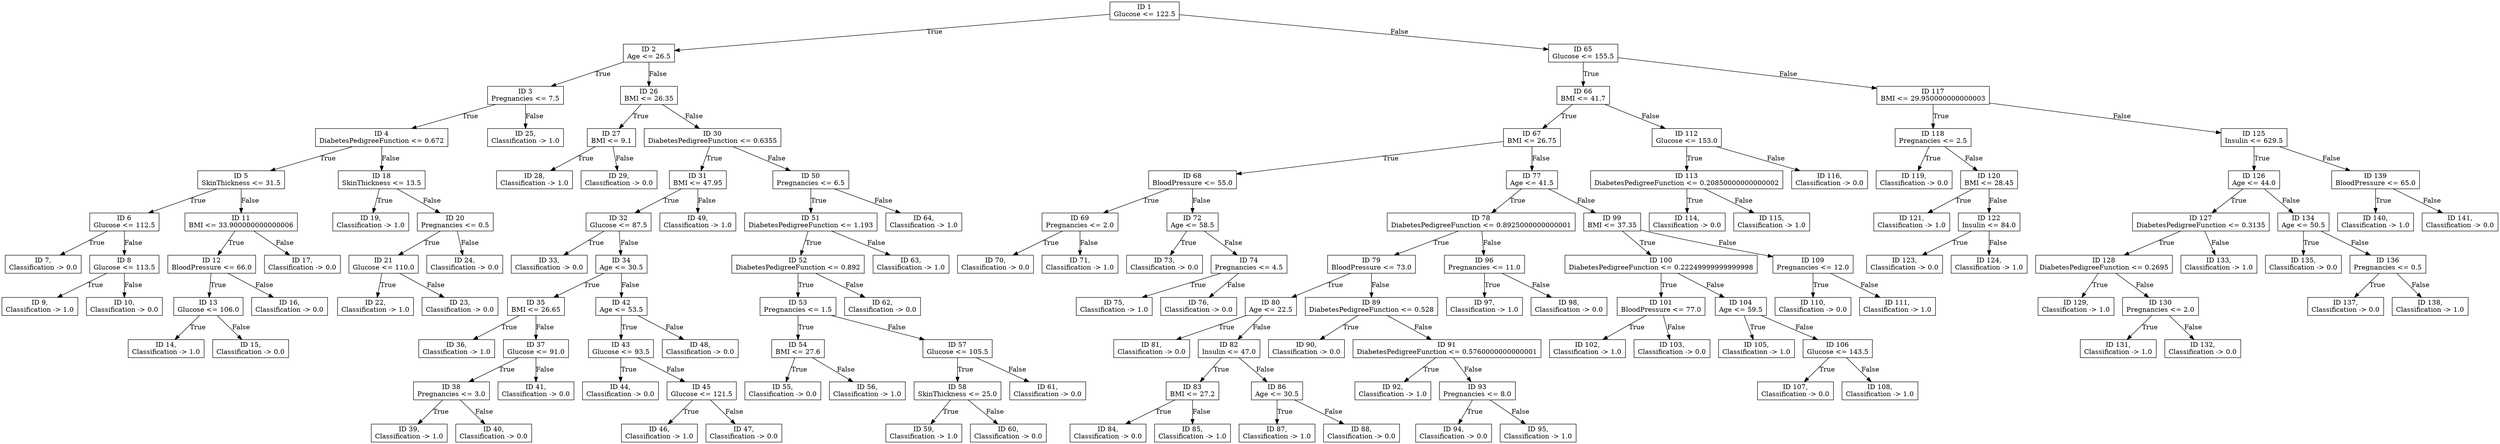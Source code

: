 digraph "Decision Tree" {
	node [shape=rectangle]
	"ID 1
Glucose <= 122.5
" -> "ID 2
Age <= 26.5
" [label=True]
	"ID 1
Glucose <= 122.5
" -> "ID 65
Glucose <= 155.5
" [label=False]
	"ID 2
Age <= 26.5
" -> "ID 3
Pregnancies <= 7.5
" [label=True]
	"ID 2
Age <= 26.5
" -> "ID 26
BMI <= 26.35
" [label=False]
	"ID 65
Glucose <= 155.5
" -> "ID 66
BMI <= 41.7
" [label=True]
	"ID 65
Glucose <= 155.5
" -> "ID 117
BMI <= 29.950000000000003
" [label=False]
	"ID 3
Pregnancies <= 7.5
" -> "ID 4
DiabetesPedigreeFunction <= 0.672
" [label=True]
	"ID 3
Pregnancies <= 7.5
" -> "ID 25,
Classification -> 1.0
" [label=False]
	"ID 26
BMI <= 26.35
" -> "ID 27
BMI <= 9.1
" [label=True]
	"ID 26
BMI <= 26.35
" -> "ID 30
DiabetesPedigreeFunction <= 0.6355
" [label=False]
	"ID 66
BMI <= 41.7
" -> "ID 67
BMI <= 26.75
" [label=True]
	"ID 66
BMI <= 41.7
" -> "ID 112
Glucose <= 153.0
" [label=False]
	"ID 117
BMI <= 29.950000000000003
" -> "ID 118
Pregnancies <= 2.5
" [label=True]
	"ID 117
BMI <= 29.950000000000003
" -> "ID 125
Insulin <= 629.5
" [label=False]
	"ID 4
DiabetesPedigreeFunction <= 0.672
" -> "ID 5
SkinThickness <= 31.5
" [label=True]
	"ID 4
DiabetesPedigreeFunction <= 0.672
" -> "ID 18
SkinThickness <= 13.5
" [label=False]
	"ID 27
BMI <= 9.1
" -> "ID 28,
Classification -> 1.0
" [label=True]
	"ID 27
BMI <= 9.1
" -> "ID 29,
Classification -> 0.0
" [label=False]
	"ID 30
DiabetesPedigreeFunction <= 0.6355
" -> "ID 31
BMI <= 47.95
" [label=True]
	"ID 30
DiabetesPedigreeFunction <= 0.6355
" -> "ID 50
Pregnancies <= 6.5
" [label=False]
	"ID 67
BMI <= 26.75
" -> "ID 68
BloodPressure <= 55.0
" [label=True]
	"ID 67
BMI <= 26.75
" -> "ID 77
Age <= 41.5
" [label=False]
	"ID 112
Glucose <= 153.0
" -> "ID 113
DiabetesPedigreeFunction <= 0.20850000000000002
" [label=True]
	"ID 112
Glucose <= 153.0
" -> "ID 116,
Classification -> 0.0
" [label=False]
	"ID 118
Pregnancies <= 2.5
" -> "ID 119,
Classification -> 0.0
" [label=True]
	"ID 118
Pregnancies <= 2.5
" -> "ID 120
BMI <= 28.45
" [label=False]
	"ID 125
Insulin <= 629.5
" -> "ID 126
Age <= 44.0
" [label=True]
	"ID 125
Insulin <= 629.5
" -> "ID 139
BloodPressure <= 65.0
" [label=False]
	"ID 5
SkinThickness <= 31.5
" -> "ID 6
Glucose <= 112.5
" [label=True]
	"ID 5
SkinThickness <= 31.5
" -> "ID 11
BMI <= 33.900000000000006
" [label=False]
	"ID 18
SkinThickness <= 13.5
" -> "ID 19,
Classification -> 1.0
" [label=True]
	"ID 18
SkinThickness <= 13.5
" -> "ID 20
Pregnancies <= 0.5
" [label=False]
	"ID 31
BMI <= 47.95
" -> "ID 32
Glucose <= 87.5
" [label=True]
	"ID 31
BMI <= 47.95
" -> "ID 49,
Classification -> 1.0
" [label=False]
	"ID 50
Pregnancies <= 6.5
" -> "ID 51
DiabetesPedigreeFunction <= 1.193
" [label=True]
	"ID 50
Pregnancies <= 6.5
" -> "ID 64,
Classification -> 1.0
" [label=False]
	"ID 68
BloodPressure <= 55.0
" -> "ID 69
Pregnancies <= 2.0
" [label=True]
	"ID 68
BloodPressure <= 55.0
" -> "ID 72
Age <= 58.5
" [label=False]
	"ID 77
Age <= 41.5
" -> "ID 78
DiabetesPedigreeFunction <= 0.8925000000000001
" [label=True]
	"ID 77
Age <= 41.5
" -> "ID 99
BMI <= 37.35
" [label=False]
	"ID 113
DiabetesPedigreeFunction <= 0.20850000000000002
" -> "ID 114,
Classification -> 0.0
" [label=True]
	"ID 113
DiabetesPedigreeFunction <= 0.20850000000000002
" -> "ID 115,
Classification -> 1.0
" [label=False]
	"ID 120
BMI <= 28.45
" -> "ID 121,
Classification -> 1.0
" [label=True]
	"ID 120
BMI <= 28.45
" -> "ID 122
Insulin <= 84.0
" [label=False]
	"ID 126
Age <= 44.0
" -> "ID 127
DiabetesPedigreeFunction <= 0.3135
" [label=True]
	"ID 126
Age <= 44.0
" -> "ID 134
Age <= 50.5
" [label=False]
	"ID 139
BloodPressure <= 65.0
" -> "ID 140,
Classification -> 1.0
" [label=True]
	"ID 139
BloodPressure <= 65.0
" -> "ID 141,
Classification -> 0.0
" [label=False]
	"ID 6
Glucose <= 112.5
" -> "ID 7,
Classification -> 0.0
" [label=True]
	"ID 6
Glucose <= 112.5
" -> "ID 8
Glucose <= 113.5
" [label=False]
	"ID 11
BMI <= 33.900000000000006
" -> "ID 12
BloodPressure <= 66.0
" [label=True]
	"ID 11
BMI <= 33.900000000000006
" -> "ID 17,
Classification -> 0.0
" [label=False]
	"ID 20
Pregnancies <= 0.5
" -> "ID 21
Glucose <= 110.0
" [label=True]
	"ID 20
Pregnancies <= 0.5
" -> "ID 24,
Classification -> 0.0
" [label=False]
	"ID 32
Glucose <= 87.5
" -> "ID 33,
Classification -> 0.0
" [label=True]
	"ID 32
Glucose <= 87.5
" -> "ID 34
Age <= 30.5
" [label=False]
	"ID 51
DiabetesPedigreeFunction <= 1.193
" -> "ID 52
DiabetesPedigreeFunction <= 0.892
" [label=True]
	"ID 51
DiabetesPedigreeFunction <= 1.193
" -> "ID 63,
Classification -> 1.0
" [label=False]
	"ID 69
Pregnancies <= 2.0
" -> "ID 70,
Classification -> 0.0
" [label=True]
	"ID 69
Pregnancies <= 2.0
" -> "ID 71,
Classification -> 1.0
" [label=False]
	"ID 72
Age <= 58.5
" -> "ID 73,
Classification -> 0.0
" [label=True]
	"ID 72
Age <= 58.5
" -> "ID 74
Pregnancies <= 4.5
" [label=False]
	"ID 78
DiabetesPedigreeFunction <= 0.8925000000000001
" -> "ID 79
BloodPressure <= 73.0
" [label=True]
	"ID 78
DiabetesPedigreeFunction <= 0.8925000000000001
" -> "ID 96
Pregnancies <= 11.0
" [label=False]
	"ID 99
BMI <= 37.35
" -> "ID 100
DiabetesPedigreeFunction <= 0.22249999999999998
" [label=True]
	"ID 99
BMI <= 37.35
" -> "ID 109
Pregnancies <= 12.0
" [label=False]
	"ID 122
Insulin <= 84.0
" -> "ID 123,
Classification -> 0.0
" [label=True]
	"ID 122
Insulin <= 84.0
" -> "ID 124,
Classification -> 1.0
" [label=False]
	"ID 127
DiabetesPedigreeFunction <= 0.3135
" -> "ID 128
DiabetesPedigreeFunction <= 0.2695
" [label=True]
	"ID 127
DiabetesPedigreeFunction <= 0.3135
" -> "ID 133,
Classification -> 1.0
" [label=False]
	"ID 134
Age <= 50.5
" -> "ID 135,
Classification -> 0.0
" [label=True]
	"ID 134
Age <= 50.5
" -> "ID 136
Pregnancies <= 0.5
" [label=False]
	"ID 8
Glucose <= 113.5
" -> "ID 9,
Classification -> 1.0
" [label=True]
	"ID 8
Glucose <= 113.5
" -> "ID 10,
Classification -> 0.0
" [label=False]
	"ID 12
BloodPressure <= 66.0
" -> "ID 13
Glucose <= 106.0
" [label=True]
	"ID 12
BloodPressure <= 66.0
" -> "ID 16,
Classification -> 0.0
" [label=False]
	"ID 21
Glucose <= 110.0
" -> "ID 22,
Classification -> 1.0
" [label=True]
	"ID 21
Glucose <= 110.0
" -> "ID 23,
Classification -> 0.0
" [label=False]
	"ID 34
Age <= 30.5
" -> "ID 35
BMI <= 26.65
" [label=True]
	"ID 34
Age <= 30.5
" -> "ID 42
Age <= 53.5
" [label=False]
	"ID 52
DiabetesPedigreeFunction <= 0.892
" -> "ID 53
Pregnancies <= 1.5
" [label=True]
	"ID 52
DiabetesPedigreeFunction <= 0.892
" -> "ID 62,
Classification -> 0.0
" [label=False]
	"ID 74
Pregnancies <= 4.5
" -> "ID 75,
Classification -> 1.0
" [label=True]
	"ID 74
Pregnancies <= 4.5
" -> "ID 76,
Classification -> 0.0
" [label=False]
	"ID 79
BloodPressure <= 73.0
" -> "ID 80
Age <= 22.5
" [label=True]
	"ID 79
BloodPressure <= 73.0
" -> "ID 89
DiabetesPedigreeFunction <= 0.528
" [label=False]
	"ID 96
Pregnancies <= 11.0
" -> "ID 97,
Classification -> 1.0
" [label=True]
	"ID 96
Pregnancies <= 11.0
" -> "ID 98,
Classification -> 0.0
" [label=False]
	"ID 100
DiabetesPedigreeFunction <= 0.22249999999999998
" -> "ID 101
BloodPressure <= 77.0
" [label=True]
	"ID 100
DiabetesPedigreeFunction <= 0.22249999999999998
" -> "ID 104
Age <= 59.5
" [label=False]
	"ID 109
Pregnancies <= 12.0
" -> "ID 110,
Classification -> 0.0
" [label=True]
	"ID 109
Pregnancies <= 12.0
" -> "ID 111,
Classification -> 1.0
" [label=False]
	"ID 128
DiabetesPedigreeFunction <= 0.2695
" -> "ID 129,
Classification -> 1.0
" [label=True]
	"ID 128
DiabetesPedigreeFunction <= 0.2695
" -> "ID 130
Pregnancies <= 2.0
" [label=False]
	"ID 136
Pregnancies <= 0.5
" -> "ID 137,
Classification -> 0.0
" [label=True]
	"ID 136
Pregnancies <= 0.5
" -> "ID 138,
Classification -> 1.0
" [label=False]
	"ID 13
Glucose <= 106.0
" -> "ID 14,
Classification -> 1.0
" [label=True]
	"ID 13
Glucose <= 106.0
" -> "ID 15,
Classification -> 0.0
" [label=False]
	"ID 35
BMI <= 26.65
" -> "ID 36,
Classification -> 1.0
" [label=True]
	"ID 35
BMI <= 26.65
" -> "ID 37
Glucose <= 91.0
" [label=False]
	"ID 42
Age <= 53.5
" -> "ID 43
Glucose <= 93.5
" [label=True]
	"ID 42
Age <= 53.5
" -> "ID 48,
Classification -> 0.0
" [label=False]
	"ID 53
Pregnancies <= 1.5
" -> "ID 54
BMI <= 27.6
" [label=True]
	"ID 53
Pregnancies <= 1.5
" -> "ID 57
Glucose <= 105.5
" [label=False]
	"ID 80
Age <= 22.5
" -> "ID 81,
Classification -> 0.0
" [label=True]
	"ID 80
Age <= 22.5
" -> "ID 82
Insulin <= 47.0
" [label=False]
	"ID 89
DiabetesPedigreeFunction <= 0.528
" -> "ID 90,
Classification -> 0.0
" [label=True]
	"ID 89
DiabetesPedigreeFunction <= 0.528
" -> "ID 91
DiabetesPedigreeFunction <= 0.5760000000000001
" [label=False]
	"ID 101
BloodPressure <= 77.0
" -> "ID 102,
Classification -> 1.0
" [label=True]
	"ID 101
BloodPressure <= 77.0
" -> "ID 103,
Classification -> 0.0
" [label=False]
	"ID 104
Age <= 59.5
" -> "ID 105,
Classification -> 1.0
" [label=True]
	"ID 104
Age <= 59.5
" -> "ID 106
Glucose <= 143.5
" [label=False]
	"ID 130
Pregnancies <= 2.0
" -> "ID 131,
Classification -> 1.0
" [label=True]
	"ID 130
Pregnancies <= 2.0
" -> "ID 132,
Classification -> 0.0
" [label=False]
	"ID 37
Glucose <= 91.0
" -> "ID 38
Pregnancies <= 3.0
" [label=True]
	"ID 37
Glucose <= 91.0
" -> "ID 41,
Classification -> 0.0
" [label=False]
	"ID 43
Glucose <= 93.5
" -> "ID 44,
Classification -> 0.0
" [label=True]
	"ID 43
Glucose <= 93.5
" -> "ID 45
Glucose <= 121.5
" [label=False]
	"ID 54
BMI <= 27.6
" -> "ID 55,
Classification -> 0.0
" [label=True]
	"ID 54
BMI <= 27.6
" -> "ID 56,
Classification -> 1.0
" [label=False]
	"ID 57
Glucose <= 105.5
" -> "ID 58
SkinThickness <= 25.0
" [label=True]
	"ID 57
Glucose <= 105.5
" -> "ID 61,
Classification -> 0.0
" [label=False]
	"ID 82
Insulin <= 47.0
" -> "ID 83
BMI <= 27.2
" [label=True]
	"ID 82
Insulin <= 47.0
" -> "ID 86
Age <= 30.5
" [label=False]
	"ID 91
DiabetesPedigreeFunction <= 0.5760000000000001
" -> "ID 92,
Classification -> 1.0
" [label=True]
	"ID 91
DiabetesPedigreeFunction <= 0.5760000000000001
" -> "ID 93
Pregnancies <= 8.0
" [label=False]
	"ID 106
Glucose <= 143.5
" -> "ID 107,
Classification -> 0.0
" [label=True]
	"ID 106
Glucose <= 143.5
" -> "ID 108,
Classification -> 1.0
" [label=False]
	"ID 38
Pregnancies <= 3.0
" -> "ID 39,
Classification -> 1.0
" [label=True]
	"ID 38
Pregnancies <= 3.0
" -> "ID 40,
Classification -> 0.0
" [label=False]
	"ID 45
Glucose <= 121.5
" -> "ID 46,
Classification -> 1.0
" [label=True]
	"ID 45
Glucose <= 121.5
" -> "ID 47,
Classification -> 0.0
" [label=False]
	"ID 58
SkinThickness <= 25.0
" -> "ID 59,
Classification -> 1.0
" [label=True]
	"ID 58
SkinThickness <= 25.0
" -> "ID 60,
Classification -> 0.0
" [label=False]
	"ID 83
BMI <= 27.2
" -> "ID 84,
Classification -> 0.0
" [label=True]
	"ID 83
BMI <= 27.2
" -> "ID 85,
Classification -> 1.0
" [label=False]
	"ID 86
Age <= 30.5
" -> "ID 87,
Classification -> 1.0
" [label=True]
	"ID 86
Age <= 30.5
" -> "ID 88,
Classification -> 0.0
" [label=False]
	"ID 93
Pregnancies <= 8.0
" -> "ID 94,
Classification -> 0.0
" [label=True]
	"ID 93
Pregnancies <= 8.0
" -> "ID 95,
Classification -> 1.0
" [label=False]
}

